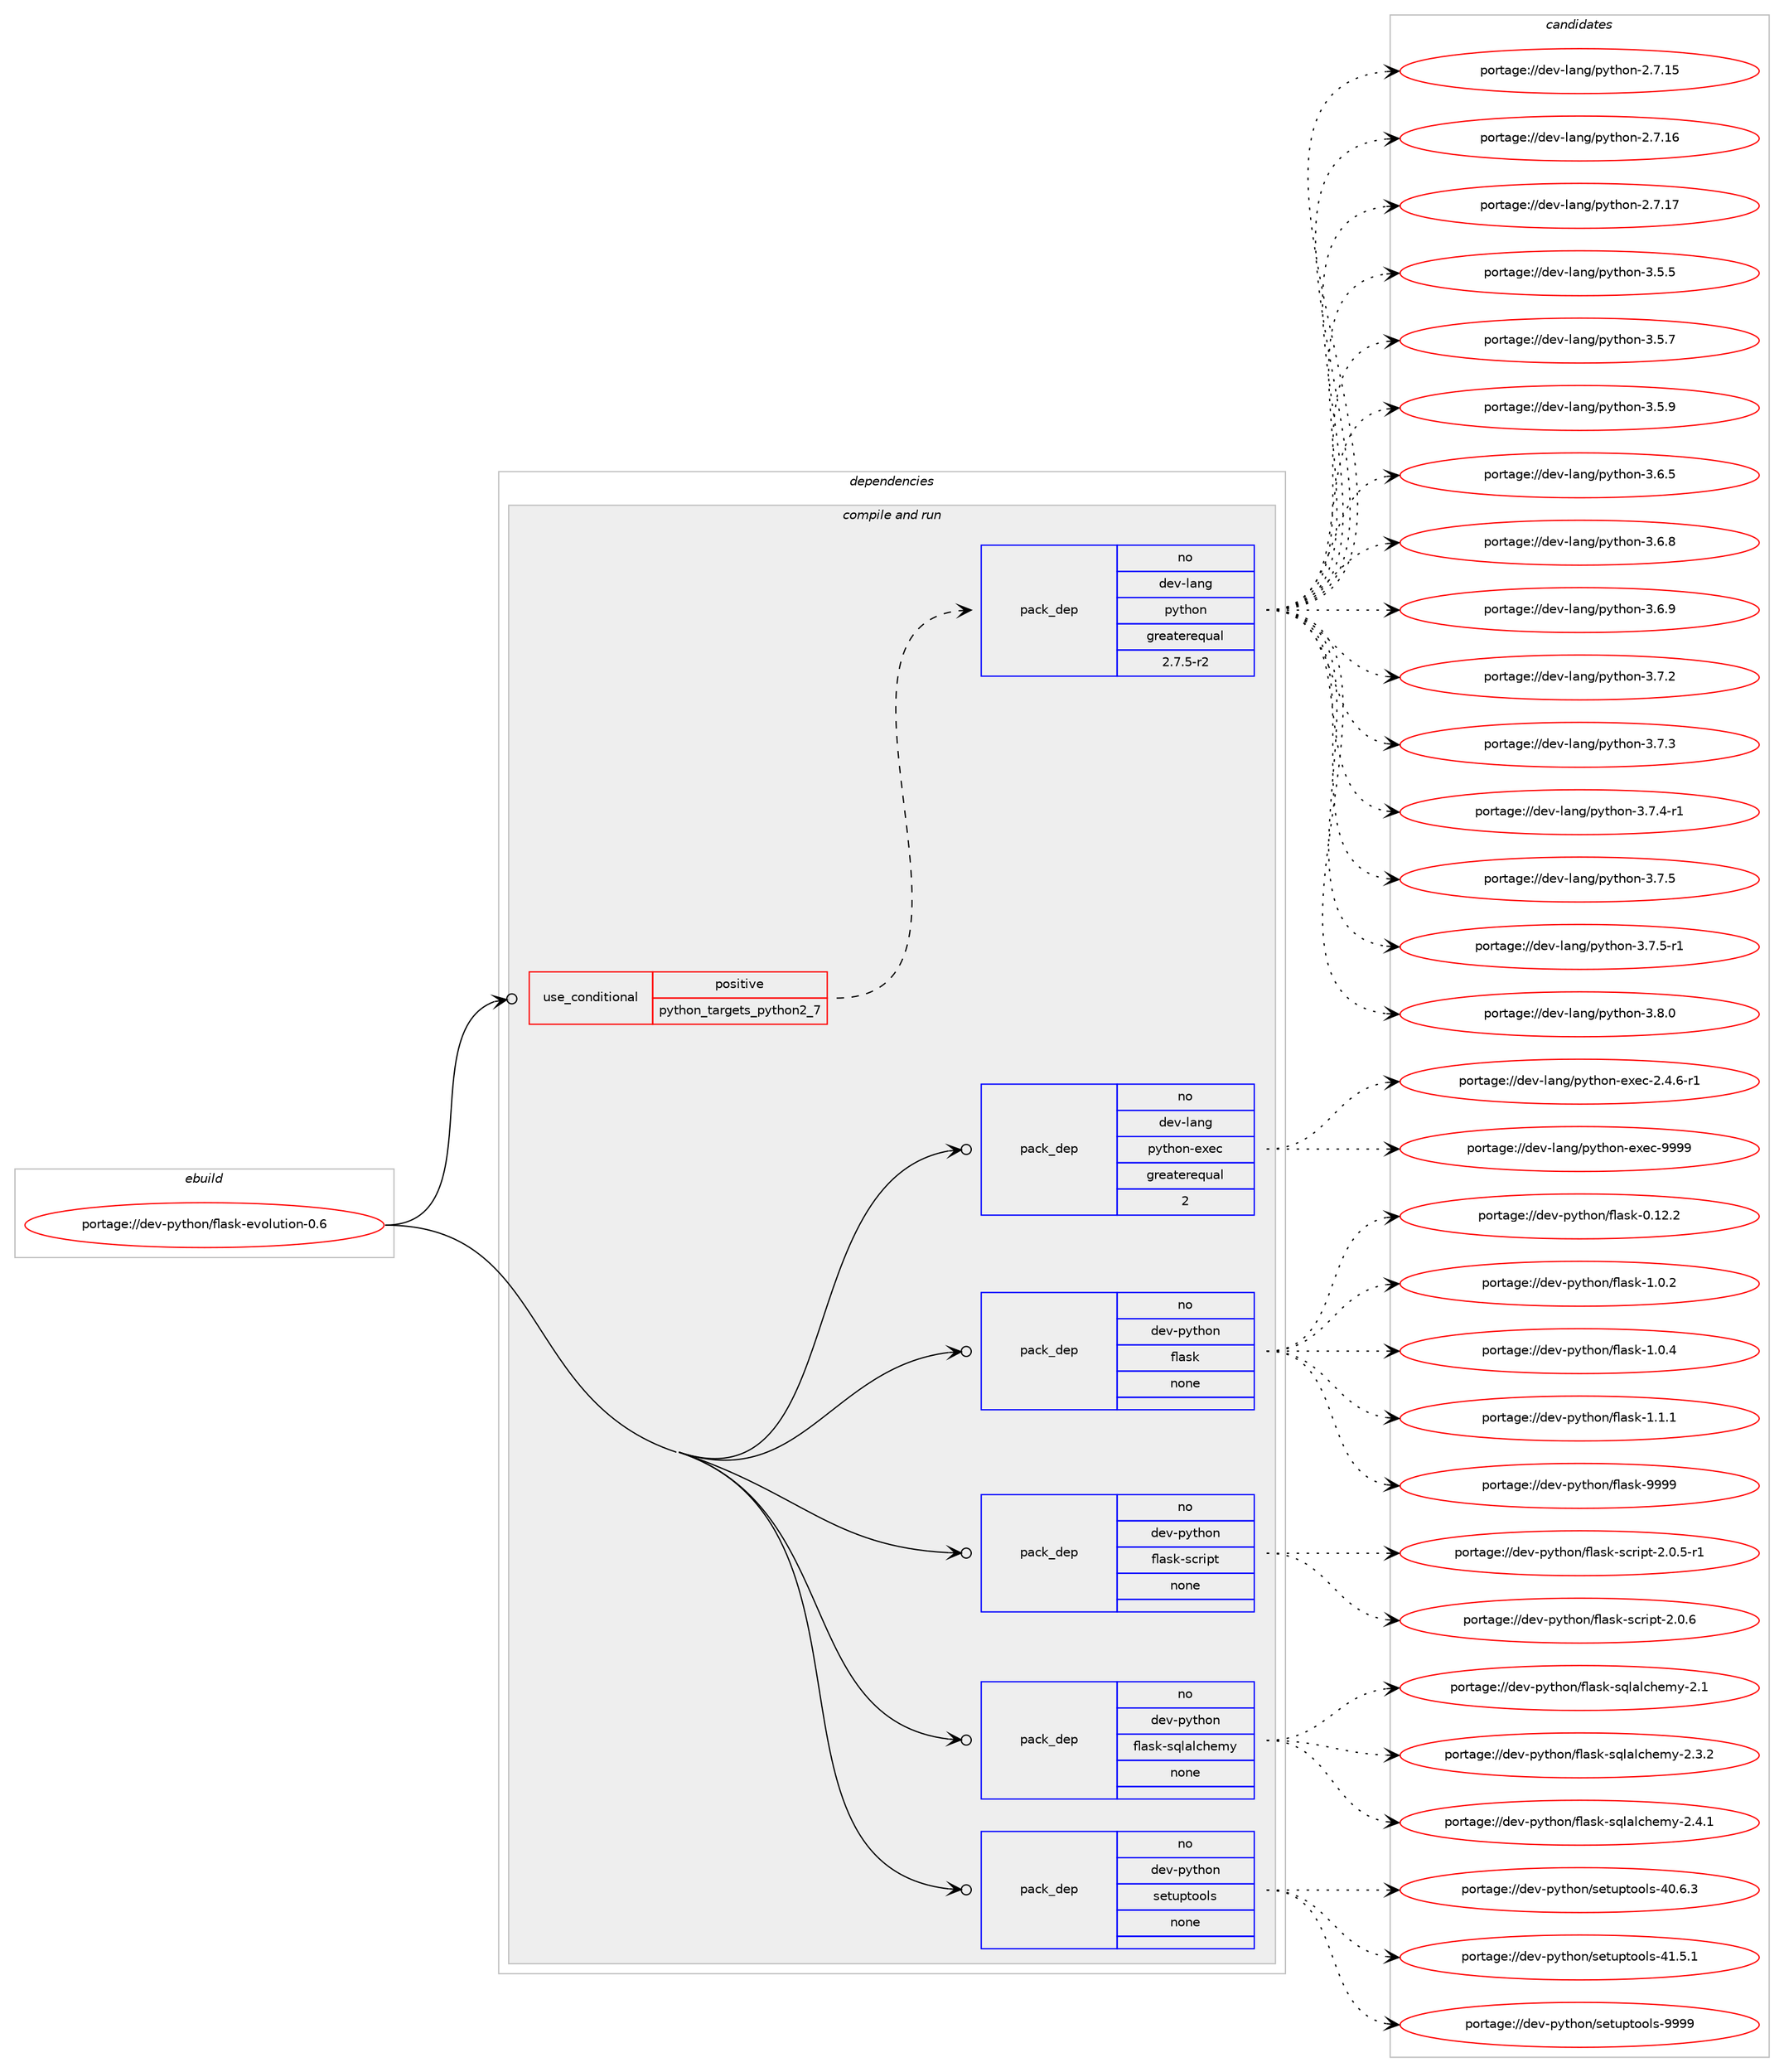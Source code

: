 digraph prolog {

# *************
# Graph options
# *************

newrank=true;
concentrate=true;
compound=true;
graph [rankdir=LR,fontname=Helvetica,fontsize=10,ranksep=1.5];#, ranksep=2.5, nodesep=0.2];
edge  [arrowhead=vee];
node  [fontname=Helvetica,fontsize=10];

# **********
# The ebuild
# **********

subgraph cluster_leftcol {
color=gray;
rank=same;
label=<<i>ebuild</i>>;
id [label="portage://dev-python/flask-evolution-0.6", color=red, width=4, href="../dev-python/flask-evolution-0.6.svg"];
}

# ****************
# The dependencies
# ****************

subgraph cluster_midcol {
color=gray;
label=<<i>dependencies</i>>;
subgraph cluster_compile {
fillcolor="#eeeeee";
style=filled;
label=<<i>compile</i>>;
}
subgraph cluster_compileandrun {
fillcolor="#eeeeee";
style=filled;
label=<<i>compile and run</i>>;
subgraph cond28708 {
dependency139730 [label=<<TABLE BORDER="0" CELLBORDER="1" CELLSPACING="0" CELLPADDING="4"><TR><TD ROWSPAN="3" CELLPADDING="10">use_conditional</TD></TR><TR><TD>positive</TD></TR><TR><TD>python_targets_python2_7</TD></TR></TABLE>>, shape=none, color=red];
subgraph pack107702 {
dependency139731 [label=<<TABLE BORDER="0" CELLBORDER="1" CELLSPACING="0" CELLPADDING="4" WIDTH="220"><TR><TD ROWSPAN="6" CELLPADDING="30">pack_dep</TD></TR><TR><TD WIDTH="110">no</TD></TR><TR><TD>dev-lang</TD></TR><TR><TD>python</TD></TR><TR><TD>greaterequal</TD></TR><TR><TD>2.7.5-r2</TD></TR></TABLE>>, shape=none, color=blue];
}
dependency139730:e -> dependency139731:w [weight=20,style="dashed",arrowhead="vee"];
}
id:e -> dependency139730:w [weight=20,style="solid",arrowhead="odotvee"];
subgraph pack107703 {
dependency139732 [label=<<TABLE BORDER="0" CELLBORDER="1" CELLSPACING="0" CELLPADDING="4" WIDTH="220"><TR><TD ROWSPAN="6" CELLPADDING="30">pack_dep</TD></TR><TR><TD WIDTH="110">no</TD></TR><TR><TD>dev-lang</TD></TR><TR><TD>python-exec</TD></TR><TR><TD>greaterequal</TD></TR><TR><TD>2</TD></TR></TABLE>>, shape=none, color=blue];
}
id:e -> dependency139732:w [weight=20,style="solid",arrowhead="odotvee"];
subgraph pack107704 {
dependency139733 [label=<<TABLE BORDER="0" CELLBORDER="1" CELLSPACING="0" CELLPADDING="4" WIDTH="220"><TR><TD ROWSPAN="6" CELLPADDING="30">pack_dep</TD></TR><TR><TD WIDTH="110">no</TD></TR><TR><TD>dev-python</TD></TR><TR><TD>flask</TD></TR><TR><TD>none</TD></TR><TR><TD></TD></TR></TABLE>>, shape=none, color=blue];
}
id:e -> dependency139733:w [weight=20,style="solid",arrowhead="odotvee"];
subgraph pack107705 {
dependency139734 [label=<<TABLE BORDER="0" CELLBORDER="1" CELLSPACING="0" CELLPADDING="4" WIDTH="220"><TR><TD ROWSPAN="6" CELLPADDING="30">pack_dep</TD></TR><TR><TD WIDTH="110">no</TD></TR><TR><TD>dev-python</TD></TR><TR><TD>flask-script</TD></TR><TR><TD>none</TD></TR><TR><TD></TD></TR></TABLE>>, shape=none, color=blue];
}
id:e -> dependency139734:w [weight=20,style="solid",arrowhead="odotvee"];
subgraph pack107706 {
dependency139735 [label=<<TABLE BORDER="0" CELLBORDER="1" CELLSPACING="0" CELLPADDING="4" WIDTH="220"><TR><TD ROWSPAN="6" CELLPADDING="30">pack_dep</TD></TR><TR><TD WIDTH="110">no</TD></TR><TR><TD>dev-python</TD></TR><TR><TD>flask-sqlalchemy</TD></TR><TR><TD>none</TD></TR><TR><TD></TD></TR></TABLE>>, shape=none, color=blue];
}
id:e -> dependency139735:w [weight=20,style="solid",arrowhead="odotvee"];
subgraph pack107707 {
dependency139736 [label=<<TABLE BORDER="0" CELLBORDER="1" CELLSPACING="0" CELLPADDING="4" WIDTH="220"><TR><TD ROWSPAN="6" CELLPADDING="30">pack_dep</TD></TR><TR><TD WIDTH="110">no</TD></TR><TR><TD>dev-python</TD></TR><TR><TD>setuptools</TD></TR><TR><TD>none</TD></TR><TR><TD></TD></TR></TABLE>>, shape=none, color=blue];
}
id:e -> dependency139736:w [weight=20,style="solid",arrowhead="odotvee"];
}
subgraph cluster_run {
fillcolor="#eeeeee";
style=filled;
label=<<i>run</i>>;
}
}

# **************
# The candidates
# **************

subgraph cluster_choices {
rank=same;
color=gray;
label=<<i>candidates</i>>;

subgraph choice107702 {
color=black;
nodesep=1;
choiceportage10010111845108971101034711212111610411111045504655464953 [label="portage://dev-lang/python-2.7.15", color=red, width=4,href="../dev-lang/python-2.7.15.svg"];
choiceportage10010111845108971101034711212111610411111045504655464954 [label="portage://dev-lang/python-2.7.16", color=red, width=4,href="../dev-lang/python-2.7.16.svg"];
choiceportage10010111845108971101034711212111610411111045504655464955 [label="portage://dev-lang/python-2.7.17", color=red, width=4,href="../dev-lang/python-2.7.17.svg"];
choiceportage100101118451089711010347112121116104111110455146534653 [label="portage://dev-lang/python-3.5.5", color=red, width=4,href="../dev-lang/python-3.5.5.svg"];
choiceportage100101118451089711010347112121116104111110455146534655 [label="portage://dev-lang/python-3.5.7", color=red, width=4,href="../dev-lang/python-3.5.7.svg"];
choiceportage100101118451089711010347112121116104111110455146534657 [label="portage://dev-lang/python-3.5.9", color=red, width=4,href="../dev-lang/python-3.5.9.svg"];
choiceportage100101118451089711010347112121116104111110455146544653 [label="portage://dev-lang/python-3.6.5", color=red, width=4,href="../dev-lang/python-3.6.5.svg"];
choiceportage100101118451089711010347112121116104111110455146544656 [label="portage://dev-lang/python-3.6.8", color=red, width=4,href="../dev-lang/python-3.6.8.svg"];
choiceportage100101118451089711010347112121116104111110455146544657 [label="portage://dev-lang/python-3.6.9", color=red, width=4,href="../dev-lang/python-3.6.9.svg"];
choiceportage100101118451089711010347112121116104111110455146554650 [label="portage://dev-lang/python-3.7.2", color=red, width=4,href="../dev-lang/python-3.7.2.svg"];
choiceportage100101118451089711010347112121116104111110455146554651 [label="portage://dev-lang/python-3.7.3", color=red, width=4,href="../dev-lang/python-3.7.3.svg"];
choiceportage1001011184510897110103471121211161041111104551465546524511449 [label="portage://dev-lang/python-3.7.4-r1", color=red, width=4,href="../dev-lang/python-3.7.4-r1.svg"];
choiceportage100101118451089711010347112121116104111110455146554653 [label="portage://dev-lang/python-3.7.5", color=red, width=4,href="../dev-lang/python-3.7.5.svg"];
choiceportage1001011184510897110103471121211161041111104551465546534511449 [label="portage://dev-lang/python-3.7.5-r1", color=red, width=4,href="../dev-lang/python-3.7.5-r1.svg"];
choiceportage100101118451089711010347112121116104111110455146564648 [label="portage://dev-lang/python-3.8.0", color=red, width=4,href="../dev-lang/python-3.8.0.svg"];
dependency139731:e -> choiceportage10010111845108971101034711212111610411111045504655464953:w [style=dotted,weight="100"];
dependency139731:e -> choiceportage10010111845108971101034711212111610411111045504655464954:w [style=dotted,weight="100"];
dependency139731:e -> choiceportage10010111845108971101034711212111610411111045504655464955:w [style=dotted,weight="100"];
dependency139731:e -> choiceportage100101118451089711010347112121116104111110455146534653:w [style=dotted,weight="100"];
dependency139731:e -> choiceportage100101118451089711010347112121116104111110455146534655:w [style=dotted,weight="100"];
dependency139731:e -> choiceportage100101118451089711010347112121116104111110455146534657:w [style=dotted,weight="100"];
dependency139731:e -> choiceportage100101118451089711010347112121116104111110455146544653:w [style=dotted,weight="100"];
dependency139731:e -> choiceportage100101118451089711010347112121116104111110455146544656:w [style=dotted,weight="100"];
dependency139731:e -> choiceportage100101118451089711010347112121116104111110455146544657:w [style=dotted,weight="100"];
dependency139731:e -> choiceportage100101118451089711010347112121116104111110455146554650:w [style=dotted,weight="100"];
dependency139731:e -> choiceportage100101118451089711010347112121116104111110455146554651:w [style=dotted,weight="100"];
dependency139731:e -> choiceportage1001011184510897110103471121211161041111104551465546524511449:w [style=dotted,weight="100"];
dependency139731:e -> choiceportage100101118451089711010347112121116104111110455146554653:w [style=dotted,weight="100"];
dependency139731:e -> choiceportage1001011184510897110103471121211161041111104551465546534511449:w [style=dotted,weight="100"];
dependency139731:e -> choiceportage100101118451089711010347112121116104111110455146564648:w [style=dotted,weight="100"];
}
subgraph choice107703 {
color=black;
nodesep=1;
choiceportage10010111845108971101034711212111610411111045101120101994550465246544511449 [label="portage://dev-lang/python-exec-2.4.6-r1", color=red, width=4,href="../dev-lang/python-exec-2.4.6-r1.svg"];
choiceportage10010111845108971101034711212111610411111045101120101994557575757 [label="portage://dev-lang/python-exec-9999", color=red, width=4,href="../dev-lang/python-exec-9999.svg"];
dependency139732:e -> choiceportage10010111845108971101034711212111610411111045101120101994550465246544511449:w [style=dotted,weight="100"];
dependency139732:e -> choiceportage10010111845108971101034711212111610411111045101120101994557575757:w [style=dotted,weight="100"];
}
subgraph choice107704 {
color=black;
nodesep=1;
choiceportage10010111845112121116104111110471021089711510745484649504650 [label="portage://dev-python/flask-0.12.2", color=red, width=4,href="../dev-python/flask-0.12.2.svg"];
choiceportage100101118451121211161041111104710210897115107454946484650 [label="portage://dev-python/flask-1.0.2", color=red, width=4,href="../dev-python/flask-1.0.2.svg"];
choiceportage100101118451121211161041111104710210897115107454946484652 [label="portage://dev-python/flask-1.0.4", color=red, width=4,href="../dev-python/flask-1.0.4.svg"];
choiceportage100101118451121211161041111104710210897115107454946494649 [label="portage://dev-python/flask-1.1.1", color=red, width=4,href="../dev-python/flask-1.1.1.svg"];
choiceportage1001011184511212111610411111047102108971151074557575757 [label="portage://dev-python/flask-9999", color=red, width=4,href="../dev-python/flask-9999.svg"];
dependency139733:e -> choiceportage10010111845112121116104111110471021089711510745484649504650:w [style=dotted,weight="100"];
dependency139733:e -> choiceportage100101118451121211161041111104710210897115107454946484650:w [style=dotted,weight="100"];
dependency139733:e -> choiceportage100101118451121211161041111104710210897115107454946484652:w [style=dotted,weight="100"];
dependency139733:e -> choiceportage100101118451121211161041111104710210897115107454946494649:w [style=dotted,weight="100"];
dependency139733:e -> choiceportage1001011184511212111610411111047102108971151074557575757:w [style=dotted,weight="100"];
}
subgraph choice107705 {
color=black;
nodesep=1;
choiceportage10010111845112121116104111110471021089711510745115991141051121164550464846534511449 [label="portage://dev-python/flask-script-2.0.5-r1", color=red, width=4,href="../dev-python/flask-script-2.0.5-r1.svg"];
choiceportage1001011184511212111610411111047102108971151074511599114105112116455046484654 [label="portage://dev-python/flask-script-2.0.6", color=red, width=4,href="../dev-python/flask-script-2.0.6.svg"];
dependency139734:e -> choiceportage10010111845112121116104111110471021089711510745115991141051121164550464846534511449:w [style=dotted,weight="100"];
dependency139734:e -> choiceportage1001011184511212111610411111047102108971151074511599114105112116455046484654:w [style=dotted,weight="100"];
}
subgraph choice107706 {
color=black;
nodesep=1;
choiceportage10010111845112121116104111110471021089711510745115113108971089910410110912145504649 [label="portage://dev-python/flask-sqlalchemy-2.1", color=red, width=4,href="../dev-python/flask-sqlalchemy-2.1.svg"];
choiceportage100101118451121211161041111104710210897115107451151131089710899104101109121455046514650 [label="portage://dev-python/flask-sqlalchemy-2.3.2", color=red, width=4,href="../dev-python/flask-sqlalchemy-2.3.2.svg"];
choiceportage100101118451121211161041111104710210897115107451151131089710899104101109121455046524649 [label="portage://dev-python/flask-sqlalchemy-2.4.1", color=red, width=4,href="../dev-python/flask-sqlalchemy-2.4.1.svg"];
dependency139735:e -> choiceportage10010111845112121116104111110471021089711510745115113108971089910410110912145504649:w [style=dotted,weight="100"];
dependency139735:e -> choiceportage100101118451121211161041111104710210897115107451151131089710899104101109121455046514650:w [style=dotted,weight="100"];
dependency139735:e -> choiceportage100101118451121211161041111104710210897115107451151131089710899104101109121455046524649:w [style=dotted,weight="100"];
}
subgraph choice107707 {
color=black;
nodesep=1;
choiceportage100101118451121211161041111104711510111611711211611111110811545524846544651 [label="portage://dev-python/setuptools-40.6.3", color=red, width=4,href="../dev-python/setuptools-40.6.3.svg"];
choiceportage100101118451121211161041111104711510111611711211611111110811545524946534649 [label="portage://dev-python/setuptools-41.5.1", color=red, width=4,href="../dev-python/setuptools-41.5.1.svg"];
choiceportage10010111845112121116104111110471151011161171121161111111081154557575757 [label="portage://dev-python/setuptools-9999", color=red, width=4,href="../dev-python/setuptools-9999.svg"];
dependency139736:e -> choiceportage100101118451121211161041111104711510111611711211611111110811545524846544651:w [style=dotted,weight="100"];
dependency139736:e -> choiceportage100101118451121211161041111104711510111611711211611111110811545524946534649:w [style=dotted,weight="100"];
dependency139736:e -> choiceportage10010111845112121116104111110471151011161171121161111111081154557575757:w [style=dotted,weight="100"];
}
}

}
